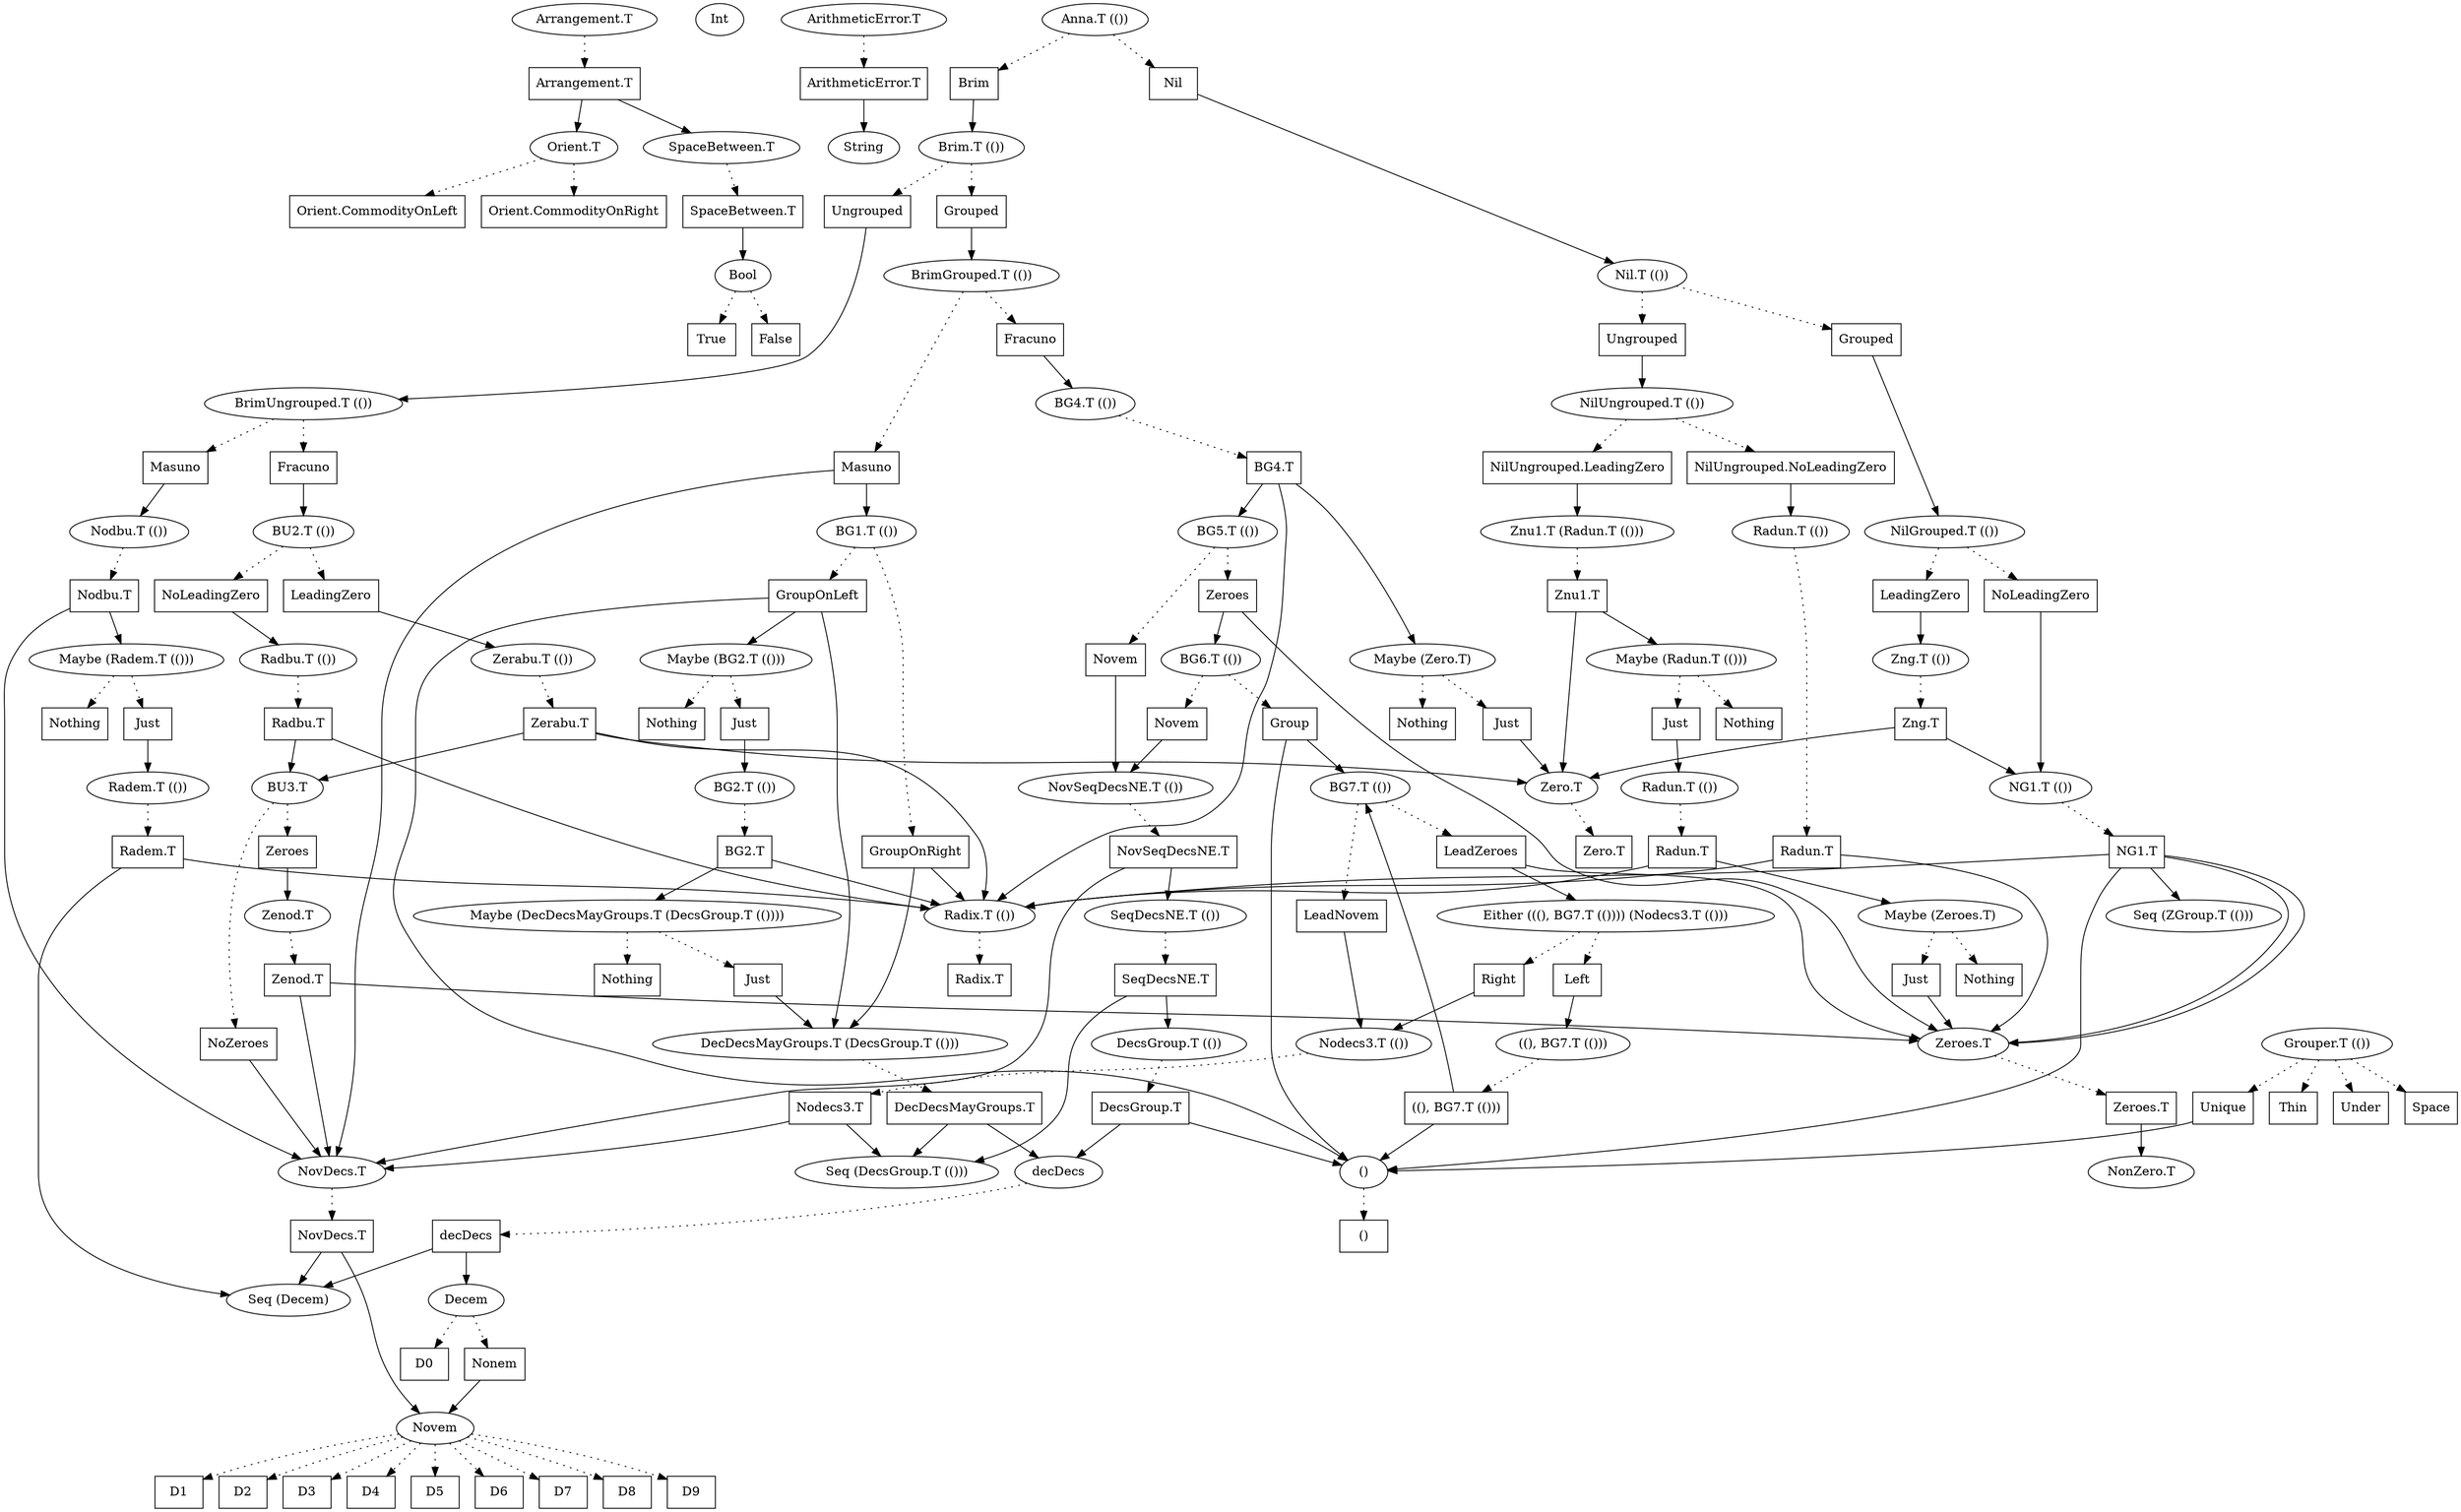 digraph G {
n0[label="Bool",shape="oval"];
n1[label="True",shape="box"];
n2[label="False",shape="box"];
n0 -> n1[style="dotted"];
n0 -> n2[style="dotted"];
n3[label="Int",shape="oval"];
n4[label="String",shape="oval"];
n5[label="()",shape="oval"];
n6[label="()",shape="box"];
n5 -> n6[style="dotted"];
n7[label="Anna.T (())",shape="oval"];
n8[label="Nil",shape="box"];
n8 -> n85;
n9[label="Brim",shape="box"];
n9 -> n35;
n7 -> n8[style="dotted"];
n7 -> n9[style="dotted"];
n10[label="ArithmeticError.T",shape="oval"];
n11[label="ArithmeticError.T",shape="box"];
n11 -> n4;
n10 -> n11[style="dotted"];
n12[label="Arrangement.T",shape="oval"];
n13[label="Arrangement.T",shape="box"];
n13 -> n113;
n13 -> n130;
n12 -> n13[style="dotted"];
n14[label="BG1.T (())",shape="oval"];
n15[label="GroupOnLeft",shape="box"];
n15 -> n5;
n15 -> n52;
n15 -> n65;
n16[label="GroupOnRight",shape="box"];
n16 -> n120;
n16 -> n52;
n14 -> n15[style="dotted"];
n14 -> n16[style="dotted"];
n17[label="BG2.T (())",shape="oval"];
n18[label="BG2.T",shape="box"];
n18 -> n120;
n18 -> n68;
n17 -> n18[style="dotted"];
n19[label="BG4.T (())",shape="oval"];
n20[label="BG4.T",shape="box"];
n20 -> n77;
n20 -> n120;
n20 -> n21;
n19 -> n20[style="dotted"];
n21[label="BG5.T (())",shape="oval"];
n22[label="Novem",shape="box"];
n22 -> n111;
n23[label="Zeroes",shape="box"];
n23 -> n138;
n23 -> n24;
n21 -> n22[style="dotted"];
n21 -> n23[style="dotted"];
n24[label="BG6.T (())",shape="oval"];
n25[label="Novem",shape="box"];
n25 -> n111;
n26[label="Group",shape="box"];
n26 -> n5;
n26 -> n32;
n24 -> n25[style="dotted"];
n24 -> n26[style="dotted"];
n27[label="((), BG7.T (()))",shape="oval"];
n28[label="((), BG7.T (()))",shape="box"];
n28 -> n5;
n28 -> n32;
n27 -> n28[style="dotted"];
n29[label="Either (((), BG7.T (()))) (Nodecs3.T (()))",shape="oval"];
n30[label="Left",shape="box"];
n30 -> n27;
n31[label="Right",shape="box"];
n31 -> n96;
n29 -> n30[style="dotted"];
n29 -> n31[style="dotted"];
n32[label="BG7.T (())",shape="oval"];
n33[label="LeadZeroes",shape="box"];
n33 -> n138;
n33 -> n29;
n34[label="LeadNovem",shape="box"];
n34 -> n96;
n32 -> n33[style="dotted"];
n32 -> n34[style="dotted"];
n35[label="Brim.T (())",shape="oval"];
n36[label="Grouped",shape="box"];
n36 -> n38;
n37[label="Ungrouped",shape="box"];
n37 -> n41;
n35 -> n36[style="dotted"];
n35 -> n37[style="dotted"];
n38[label="BrimGrouped.T (())",shape="oval"];
n39[label="Masuno",shape="box"];
n39 -> n99;
n39 -> n14;
n40[label="Fracuno",shape="box"];
n40 -> n19;
n38 -> n39[style="dotted"];
n38 -> n40[style="dotted"];
n41[label="BrimUngrouped.T (())",shape="oval"];
n42[label="Masuno",shape="box"];
n42 -> n94;
n43[label="Fracuno",shape="box"];
n43 -> n44;
n41 -> n42[style="dotted"];
n41 -> n43[style="dotted"];
n44[label="BU2.T (())",shape="oval"];
n45[label="LeadingZero",shape="box"];
n45 -> n134;
n46[label="NoLeadingZero",shape="box"];
n46 -> n116;
n44 -> n45[style="dotted"];
n44 -> n46[style="dotted"];
n47[label="BU3.T",shape="oval"];
n48[label="Zeroes",shape="box"];
n48 -> n132;
n49[label="NoZeroes",shape="box"];
n49 -> n99;
n47 -> n48[style="dotted"];
n47 -> n49[style="dotted"];
n50[label="decDecs",shape="oval"];
n51[label="decDecs",shape="box"];
n51 -> n54;
n51 -> n57;
n50 -> n51[style="dotted"];
n52[label="DecDecsMayGroups.T (DecsGroup.T (()))",shape="oval"];
n53[label="DecDecsMayGroups.T",shape="box"];
n53 -> n50;
n53 -> n127;
n52 -> n53[style="dotted"];
n54[label="Decem",shape="oval"];
n55[label="D0",shape="box"];
n56[label="Nonem",shape="box"];
n56 -> n101;
n54 -> n55[style="dotted"];
n54 -> n56[style="dotted"];
n57[label="Seq (Decem)",shape="oval"];
n58[label="DecsGroup.T (())",shape="oval"];
n59[label="DecsGroup.T",shape="box"];
n59 -> n5;
n59 -> n50;
n58 -> n59[style="dotted"];
n60[label="Grouper.T (())",shape="oval"];
n61[label="Space",shape="box"];
n62[label="Thin",shape="box"];
n63[label="Under",shape="box"];
n64[label="Unique",shape="box"];
n64 -> n5;
n60 -> n61[style="dotted"];
n60 -> n62[style="dotted"];
n60 -> n63[style="dotted"];
n60 -> n64[style="dotted"];
n65[label="Maybe (BG2.T (()))",shape="oval"];
n66[label="Nothing",shape="box"];
n67[label="Just",shape="box"];
n67 -> n17;
n65 -> n66[style="dotted"];
n65 -> n67[style="dotted"];
n68[label="Maybe (DecDecsMayGroups.T (DecsGroup.T (())))",shape="oval"];
n69[label="Nothing",shape="box"];
n70[label="Just",shape="box"];
n70 -> n52;
n68 -> n69[style="dotted"];
n68 -> n70[style="dotted"];
n71[label="Maybe (Radem.T (()))",shape="oval"];
n72[label="Nothing",shape="box"];
n73[label="Just",shape="box"];
n73 -> n118;
n71 -> n72[style="dotted"];
n71 -> n73[style="dotted"];
n74[label="Maybe (Radun.T (()))",shape="oval"];
n75[label="Nothing",shape="box"];
n76[label="Just",shape="box"];
n76 -> n122;
n74 -> n75[style="dotted"];
n74 -> n76[style="dotted"];
n77[label="Maybe (Zero.T)",shape="oval"];
n78[label="Nothing",shape="box"];
n79[label="Just",shape="box"];
n79 -> n136;
n77 -> n78[style="dotted"];
n77 -> n79[style="dotted"];
n80[label="Maybe (Zeroes.T)",shape="oval"];
n81[label="Nothing",shape="box"];
n82[label="Just",shape="box"];
n82 -> n138;
n80 -> n81[style="dotted"];
n80 -> n82[style="dotted"];
n83[label="NG1.T (())",shape="oval"];
n84[label="NG1.T",shape="box"];
n84 -> n120;
n84 -> n138;
n84 -> n5;
n84 -> n138;
n84 -> n126;
n83 -> n84[style="dotted"];
n85[label="Nil.T (())",shape="oval"];
n86[label="Ungrouped",shape="box"];
n86 -> n91;
n87[label="Grouped",shape="box"];
n87 -> n88;
n85 -> n86[style="dotted"];
n85 -> n87[style="dotted"];
n88[label="NilGrouped.T (())",shape="oval"];
n89[label="LeadingZero",shape="box"];
n89 -> n140;
n90[label="NoLeadingZero",shape="box"];
n90 -> n83;
n88 -> n89[style="dotted"];
n88 -> n90[style="dotted"];
n91[label="NilUngrouped.T (())",shape="oval"];
n92[label="NilUngrouped.LeadingZero",shape="box"];
n92 -> n142;
n93[label="NilUngrouped.NoLeadingZero",shape="box"];
n93 -> n124;
n91 -> n92[style="dotted"];
n91 -> n93[style="dotted"];
n94[label="Nodbu.T (())",shape="oval"];
n95[label="Nodbu.T",shape="box"];
n95 -> n99;
n95 -> n71;
n94 -> n95[style="dotted"];
n96[label="Nodecs3.T (())",shape="oval"];
n97[label="Nodecs3.T",shape="box"];
n97 -> n99;
n97 -> n127;
n96 -> n97[style="dotted"];
n98[label="NonZero.T",shape="oval"];
n99[label="NovDecs.T",shape="oval"];
n100[label="NovDecs.T",shape="box"];
n100 -> n101;
n100 -> n57;
n99 -> n100[style="dotted"];
n101[label="Novem",shape="oval"];
n102[label="D1",shape="box"];
n103[label="D2",shape="box"];
n104[label="D3",shape="box"];
n105[label="D4",shape="box"];
n106[label="D5",shape="box"];
n107[label="D6",shape="box"];
n108[label="D7",shape="box"];
n109[label="D8",shape="box"];
n110[label="D9",shape="box"];
n101 -> n102[style="dotted"];
n101 -> n103[style="dotted"];
n101 -> n104[style="dotted"];
n101 -> n105[style="dotted"];
n101 -> n106[style="dotted"];
n101 -> n107[style="dotted"];
n101 -> n108[style="dotted"];
n101 -> n109[style="dotted"];
n101 -> n110[style="dotted"];
n111[label="NovSeqDecsNE.T (())",shape="oval"];
n112[label="NovSeqDecsNE.T",shape="box"];
n112 -> n99;
n112 -> n128;
n111 -> n112[style="dotted"];
n113[label="Orient.T",shape="oval"];
n114[label="Orient.CommodityOnLeft",shape="box"];
n115[label="Orient.CommodityOnRight",shape="box"];
n113 -> n114[style="dotted"];
n113 -> n115[style="dotted"];
n116[label="Radbu.T (())",shape="oval"];
n117[label="Radbu.T",shape="box"];
n117 -> n120;
n117 -> n47;
n116 -> n117[style="dotted"];
n118[label="Radem.T (())",shape="oval"];
n119[label="Radem.T",shape="box"];
n119 -> n120;
n119 -> n57;
n118 -> n119[style="dotted"];
n120[label="Radix.T (())",shape="oval"];
n121[label="Radix.T",shape="box"];
n120 -> n121[style="dotted"];
n122[label="Radun.T (())",shape="oval"];
n123[label="Radun.T",shape="box"];
n123 -> n120;
n123 -> n80;
n122 -> n123[style="dotted"];
n124[label="Radun.T (())",shape="oval"];
n125[label="Radun.T",shape="box"];
n125 -> n120;
n125 -> n138;
n124 -> n125[style="dotted"];
n126[label="Seq (ZGroup.T (()))",shape="oval"];
n127[label="Seq (DecsGroup.T (()))",shape="oval"];
n128[label="SeqDecsNE.T (())",shape="oval"];
n129[label="SeqDecsNE.T",shape="box"];
n129 -> n58;
n129 -> n127;
n128 -> n129[style="dotted"];
n130[label="SpaceBetween.T",shape="oval"];
n131[label="SpaceBetween.T",shape="box"];
n131 -> n0;
n130 -> n131[style="dotted"];
n132[label="Zenod.T",shape="oval"];
n133[label="Zenod.T",shape="box"];
n133 -> n138;
n133 -> n99;
n132 -> n133[style="dotted"];
n134[label="Zerabu.T (())",shape="oval"];
n135[label="Zerabu.T",shape="box"];
n135 -> n136;
n135 -> n120;
n135 -> n47;
n134 -> n135[style="dotted"];
n136[label="Zero.T",shape="oval"];
n137[label="Zero.T",shape="box"];
n136 -> n137[style="dotted"];
n138[label="Zeroes.T",shape="oval"];
n139[label="Zeroes.T",shape="box"];
n139 -> n98;
n138 -> n139[style="dotted"];
n140[label="Zng.T (())",shape="oval"];
n141[label="Zng.T",shape="box"];
n141 -> n136;
n141 -> n83;
n140 -> n141[style="dotted"];
n142[label="Znu1.T (Radun.T (()))",shape="oval"];
n143[label="Znu1.T",shape="box"];
n143 -> n136;
n143 -> n74;
n142 -> n143[style="dotted"];

}
